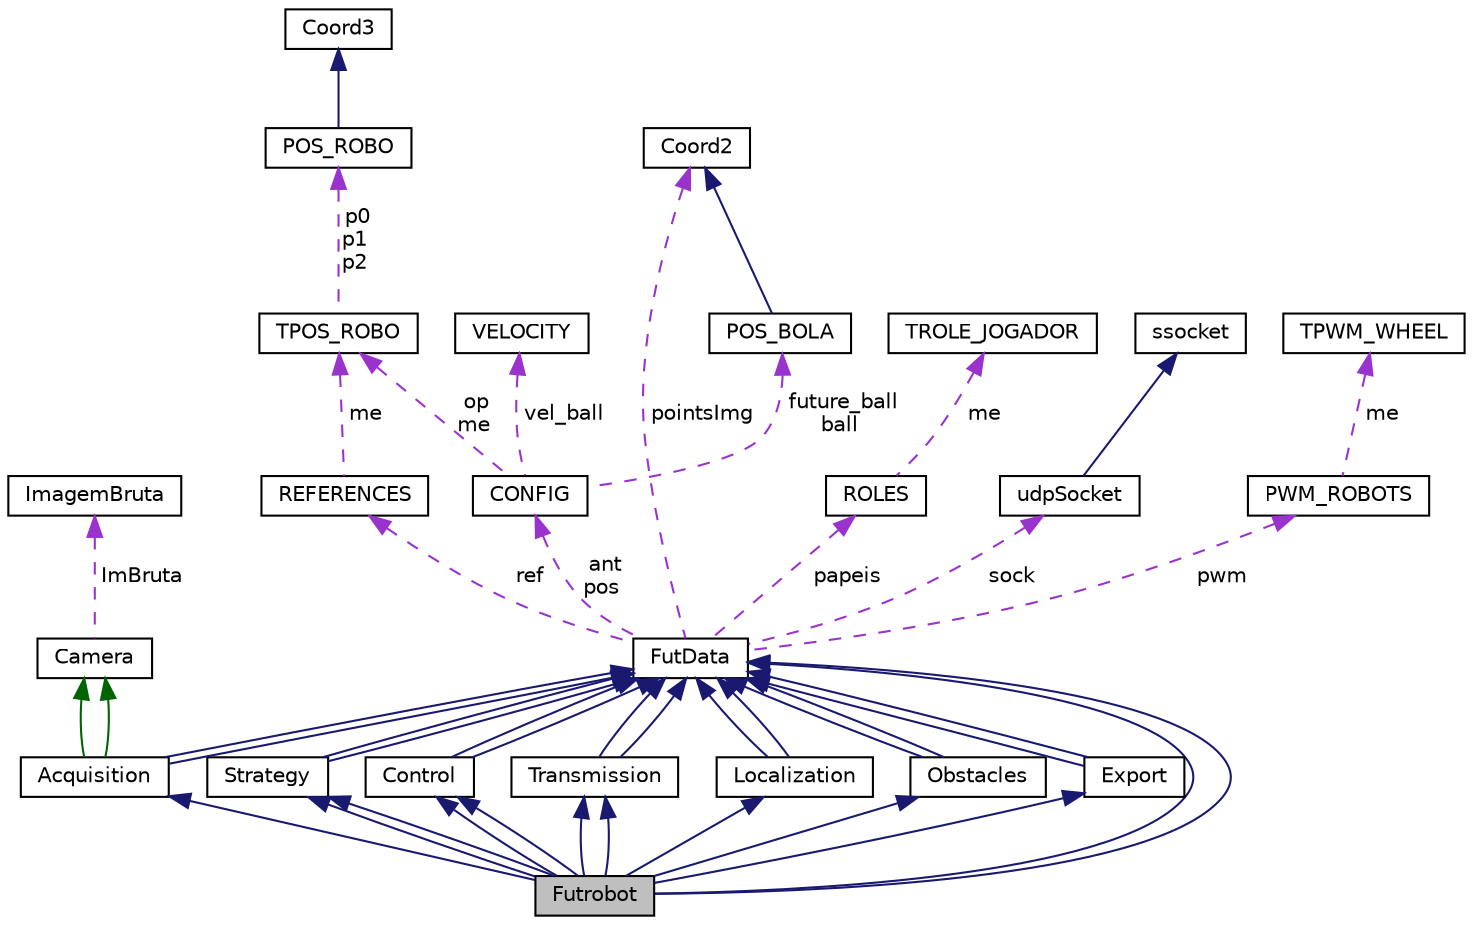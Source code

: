 digraph "Futrobot"
{
  edge [fontname="Helvetica",fontsize="10",labelfontname="Helvetica",labelfontsize="10"];
  node [fontname="Helvetica",fontsize="10",shape=record];
  Node10 [label="Futrobot",height=0.2,width=0.4,color="black", fillcolor="grey75", style="filled", fontcolor="black"];
  Node11 -> Node10 [dir="back",color="midnightblue",fontsize="10",style="solid",fontname="Helvetica"];
  Node11 [label="Strategy",height=0.2,width=0.4,color="black", fillcolor="white", style="filled",URL="$classStrategy.html"];
  Node12 -> Node11 [dir="back",color="midnightblue",fontsize="10",style="solid",fontname="Helvetica"];
  Node12 [label="FutData",height=0.2,width=0.4,color="black", fillcolor="white", style="filled",URL="$classFutData.html"];
  Node13 -> Node12 [dir="back",color="darkorchid3",fontsize="10",style="dashed",label=" pwm" ,fontname="Helvetica"];
  Node13 [label="PWM_ROBOTS",height=0.2,width=0.4,color="black", fillcolor="white", style="filled",URL="$structPWM__ROBOTS.html"];
  Node14 -> Node13 [dir="back",color="darkorchid3",fontsize="10",style="dashed",label=" me" ,fontname="Helvetica"];
  Node14 [label="TPWM_WHEEL",height=0.2,width=0.4,color="black", fillcolor="white", style="filled",URL="$structTPWM__WHEEL.html"];
  Node15 -> Node12 [dir="back",color="darkorchid3",fontsize="10",style="dashed",label=" ant\npos" ,fontname="Helvetica"];
  Node15 [label="CONFIG",height=0.2,width=0.4,color="black", fillcolor="white", style="filled",URL="$structCONFIG.html"];
  Node16 -> Node15 [dir="back",color="darkorchid3",fontsize="10",style="dashed",label=" op\nme" ,fontname="Helvetica"];
  Node16 [label="TPOS_ROBO",height=0.2,width=0.4,color="black", fillcolor="white", style="filled",URL="$structTPOS__ROBO.html"];
  Node17 -> Node16 [dir="back",color="darkorchid3",fontsize="10",style="dashed",label=" p0\np1\np2" ,fontname="Helvetica"];
  Node17 [label="POS_ROBO",height=0.2,width=0.4,color="black", fillcolor="white", style="filled",URL="$structPOS__ROBO.html"];
  Node18 -> Node17 [dir="back",color="midnightblue",fontsize="10",style="solid",fontname="Helvetica"];
  Node18 [label="Coord3",height=0.2,width=0.4,color="black", fillcolor="white", style="filled",URL="$structCoord3.html"];
  Node19 -> Node15 [dir="back",color="darkorchid3",fontsize="10",style="dashed",label=" vel_ball" ,fontname="Helvetica"];
  Node19 [label="VELOCITY",height=0.2,width=0.4,color="black", fillcolor="white", style="filled",URL="$structVELOCITY.html"];
  Node20 -> Node15 [dir="back",color="darkorchid3",fontsize="10",style="dashed",label=" future_ball\nball" ,fontname="Helvetica"];
  Node20 [label="POS_BOLA",height=0.2,width=0.4,color="black", fillcolor="white", style="filled",URL="$structPOS__BOLA.html"];
  Node21 -> Node20 [dir="back",color="midnightblue",fontsize="10",style="solid",fontname="Helvetica"];
  Node21 [label="Coord2",height=0.2,width=0.4,color="black", fillcolor="white", style="filled",URL="$structCoord2.html"];
  Node22 -> Node12 [dir="back",color="darkorchid3",fontsize="10",style="dashed",label=" papeis" ,fontname="Helvetica"];
  Node22 [label="ROLES",height=0.2,width=0.4,color="black", fillcolor="white", style="filled",URL="$structROLES.html"];
  Node23 -> Node22 [dir="back",color="darkorchid3",fontsize="10",style="dashed",label=" me" ,fontname="Helvetica"];
  Node23 [label="TROLE_JOGADOR",height=0.2,width=0.4,color="black", fillcolor="white", style="filled",URL="$structTROLE__JOGADOR.html"];
  Node24 -> Node12 [dir="back",color="darkorchid3",fontsize="10",style="dashed",label=" sock" ,fontname="Helvetica"];
  Node24 [label="udpSocket",height=0.2,width=0.4,color="black", fillcolor="white", style="filled",URL="$classudpSocket.html"];
  Node25 -> Node24 [dir="back",color="midnightblue",fontsize="10",style="solid",fontname="Helvetica"];
  Node25 [label="ssocket",height=0.2,width=0.4,color="black", fillcolor="white", style="filled",URL="$classssocket.html"];
  Node26 -> Node12 [dir="back",color="darkorchid3",fontsize="10",style="dashed",label=" ref" ,fontname="Helvetica"];
  Node26 [label="REFERENCES",height=0.2,width=0.4,color="black", fillcolor="white", style="filled",URL="$structREFERENCES.html"];
  Node16 -> Node26 [dir="back",color="darkorchid3",fontsize="10",style="dashed",label=" me" ,fontname="Helvetica"];
  Node21 -> Node12 [dir="back",color="darkorchid3",fontsize="10",style="dashed",label=" pointsImg" ,fontname="Helvetica"];
  Node12 -> Node11 [dir="back",color="midnightblue",fontsize="10",style="solid",fontname="Helvetica"];
  Node27 -> Node10 [dir="back",color="midnightblue",fontsize="10",style="solid",fontname="Helvetica"];
  Node27 [label="Control",height=0.2,width=0.4,color="black", fillcolor="white", style="filled",URL="$classControl.html"];
  Node12 -> Node27 [dir="back",color="midnightblue",fontsize="10",style="solid",fontname="Helvetica"];
  Node12 -> Node27 [dir="back",color="midnightblue",fontsize="10",style="solid",fontname="Helvetica"];
  Node28 -> Node10 [dir="back",color="midnightblue",fontsize="10",style="solid",fontname="Helvetica"];
  Node28 [label="Transmission",height=0.2,width=0.4,color="black", fillcolor="white", style="filled",URL="$classTransmission.html"];
  Node12 -> Node28 [dir="back",color="midnightblue",fontsize="10",style="solid",fontname="Helvetica"];
  Node12 -> Node28 [dir="back",color="midnightblue",fontsize="10",style="solid",fontname="Helvetica"];
  Node12 -> Node10 [dir="back",color="midnightblue",fontsize="10",style="solid",fontname="Helvetica"];
  Node29 -> Node10 [dir="back",color="midnightblue",fontsize="10",style="solid",fontname="Helvetica"];
  Node29 [label="Acquisition",height=0.2,width=0.4,color="black", fillcolor="white", style="filled",URL="$classAcquisition.html"];
  Node12 -> Node29 [dir="back",color="midnightblue",fontsize="10",style="solid",fontname="Helvetica"];
  Node30 -> Node29 [dir="back",color="darkgreen",fontsize="10",style="solid",fontname="Helvetica"];
  Node30 [label="Camera",height=0.2,width=0.4,color="black", fillcolor="white", style="filled",URL="$classCamera.html"];
  Node31 -> Node30 [dir="back",color="darkorchid3",fontsize="10",style="dashed",label=" ImBruta" ,fontname="Helvetica"];
  Node31 [label="ImagemBruta",height=0.2,width=0.4,color="black", fillcolor="white", style="filled",URL="$classImagemBruta.html"];
  Node12 -> Node29 [dir="back",color="midnightblue",fontsize="10",style="solid",fontname="Helvetica"];
  Node30 -> Node29 [dir="back",color="darkgreen",fontsize="10",style="solid",fontname="Helvetica"];
  Node32 -> Node10 [dir="back",color="midnightblue",fontsize="10",style="solid",fontname="Helvetica"];
  Node32 [label="Localization",height=0.2,width=0.4,color="black", fillcolor="white", style="filled",URL="$classLocalization.html"];
  Node12 -> Node32 [dir="back",color="midnightblue",fontsize="10",style="solid",fontname="Helvetica"];
  Node12 -> Node32 [dir="back",color="midnightblue",fontsize="10",style="solid",fontname="Helvetica"];
  Node11 -> Node10 [dir="back",color="midnightblue",fontsize="10",style="solid",fontname="Helvetica"];
  Node33 -> Node10 [dir="back",color="midnightblue",fontsize="10",style="solid",fontname="Helvetica"];
  Node33 [label="Obstacles",height=0.2,width=0.4,color="black", fillcolor="white", style="filled",URL="$classObstacles.html"];
  Node12 -> Node33 [dir="back",color="midnightblue",fontsize="10",style="solid",fontname="Helvetica"];
  Node12 -> Node33 [dir="back",color="midnightblue",fontsize="10",style="solid",fontname="Helvetica"];
  Node27 -> Node10 [dir="back",color="midnightblue",fontsize="10",style="solid",fontname="Helvetica"];
  Node28 -> Node10 [dir="back",color="midnightblue",fontsize="10",style="solid",fontname="Helvetica"];
  Node34 -> Node10 [dir="back",color="midnightblue",fontsize="10",style="solid",fontname="Helvetica"];
  Node34 [label="Export",height=0.2,width=0.4,color="black", fillcolor="white", style="filled",URL="$classExport.html"];
  Node12 -> Node34 [dir="back",color="midnightblue",fontsize="10",style="solid",fontname="Helvetica"];
  Node12 -> Node34 [dir="back",color="midnightblue",fontsize="10",style="solid",fontname="Helvetica"];
  Node12 -> Node10 [dir="back",color="midnightblue",fontsize="10",style="solid",fontname="Helvetica"];
}
